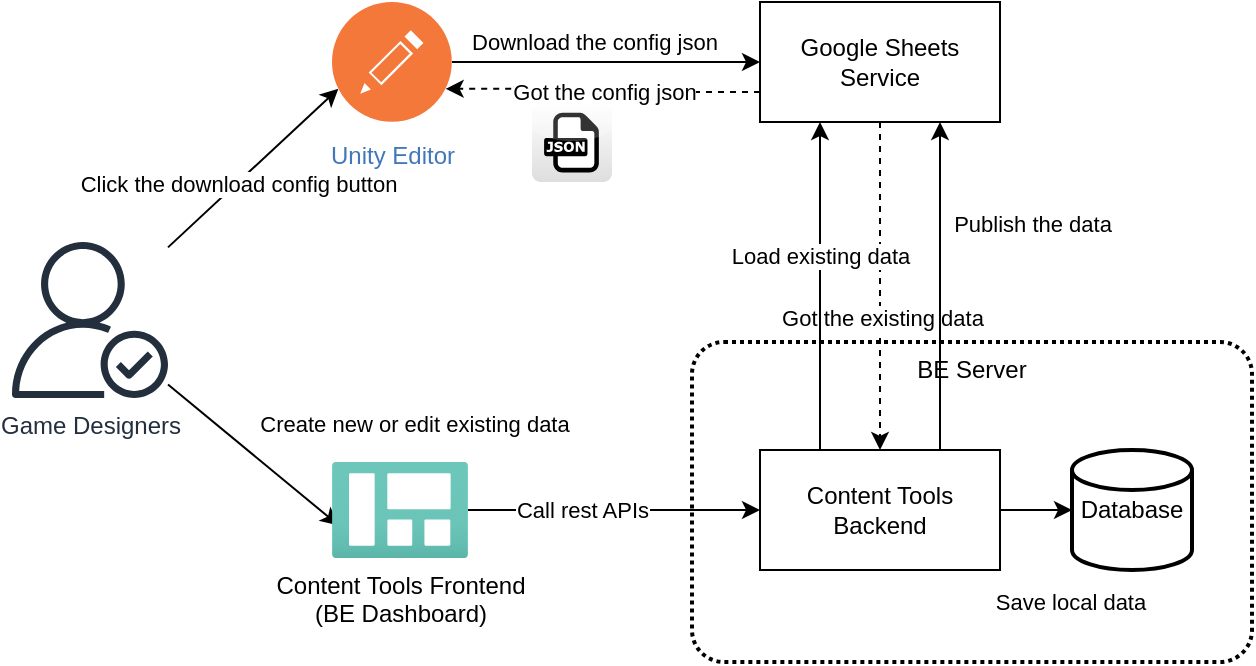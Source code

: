 <mxfile version="24.8.0" pages="3">
  <diagram name="Archetecture" id="PZ-tmw5lXGtG7qs85VaL">
    <mxGraphModel dx="1434" dy="725" grid="1" gridSize="10" guides="1" tooltips="1" connect="1" arrows="1" fold="1" page="1" pageScale="1" pageWidth="827" pageHeight="1169" math="0" shadow="0">
      <root>
        <mxCell id="0" />
        <mxCell id="1" parent="0" />
        <mxCell id="e2AFh_ndy3iAakVpakJK-13" value="BE Server" style="rounded=1;arcSize=10;dashed=1;fillColor=none;gradientColor=none;dashPattern=1 1;strokeWidth=2;verticalAlign=top;" parent="1" vertex="1">
          <mxGeometry x="380" y="260" width="280" height="160" as="geometry" />
        </mxCell>
        <mxCell id="e2AFh_ndy3iAakVpakJK-26" style="edgeStyle=orthogonalEdgeStyle;rounded=0;orthogonalLoop=1;jettySize=auto;html=1;exitX=0;exitY=0.75;exitDx=0;exitDy=0;entryX=1;entryY=0.75;entryDx=0;entryDy=0;dashed=1;" parent="1" source="e2AFh_ndy3iAakVpakJK-2" target="e2AFh_ndy3iAakVpakJK-9" edge="1">
          <mxGeometry relative="1" as="geometry" />
        </mxCell>
        <mxCell id="e2AFh_ndy3iAakVpakJK-30" value="Got the config json" style="edgeLabel;html=1;align=center;verticalAlign=middle;resizable=0;points=[];" parent="e2AFh_ndy3iAakVpakJK-26" vertex="1" connectable="0">
          <mxGeometry x="-0.022" y="1" relative="1" as="geometry">
            <mxPoint as="offset" />
          </mxGeometry>
        </mxCell>
        <mxCell id="e2AFh_ndy3iAakVpakJK-35" style="edgeStyle=orthogonalEdgeStyle;rounded=0;orthogonalLoop=1;jettySize=auto;html=1;exitX=0.5;exitY=1;exitDx=0;exitDy=0;dashed=1;entryX=0.5;entryY=0;entryDx=0;entryDy=0;" parent="1" source="e2AFh_ndy3iAakVpakJK-2" target="e2AFh_ndy3iAakVpakJK-5" edge="1">
          <mxGeometry relative="1" as="geometry">
            <mxPoint x="440" y="320" as="targetPoint" />
          </mxGeometry>
        </mxCell>
        <mxCell id="e2AFh_ndy3iAakVpakJK-36" value="Got the existing data" style="edgeLabel;html=1;align=center;verticalAlign=middle;resizable=0;points=[];" parent="e2AFh_ndy3iAakVpakJK-35" vertex="1" connectable="0">
          <mxGeometry x="0.191" y="1" relative="1" as="geometry">
            <mxPoint as="offset" />
          </mxGeometry>
        </mxCell>
        <mxCell id="e2AFh_ndy3iAakVpakJK-2" value="Google Sheets Service" style="rounded=0;whiteSpace=wrap;html=1;" parent="1" vertex="1">
          <mxGeometry x="414" y="90" width="120" height="60" as="geometry" />
        </mxCell>
        <mxCell id="e2AFh_ndy3iAakVpakJK-12" value="" style="rounded=0;orthogonalLoop=1;jettySize=auto;html=1;entryX=0.049;entryY=0.66;entryDx=0;entryDy=0;entryPerimeter=0;" parent="1" source="e2AFh_ndy3iAakVpakJK-3" target="e2AFh_ndy3iAakVpakJK-10" edge="1">
          <mxGeometry relative="1" as="geometry">
            <mxPoint x="177" y="249" as="targetPoint" />
          </mxGeometry>
        </mxCell>
        <mxCell id="e2AFh_ndy3iAakVpakJK-15" value="Create new or edit existing data" style="edgeLabel;html=1;align=center;verticalAlign=middle;resizable=0;points=[];" parent="e2AFh_ndy3iAakVpakJK-12" vertex="1" connectable="0">
          <mxGeometry x="-0.165" relative="1" as="geometry">
            <mxPoint x="87" y="-10" as="offset" />
          </mxGeometry>
        </mxCell>
        <mxCell id="e2AFh_ndy3iAakVpakJK-24" value="" style="edgeStyle=none;rounded=0;orthogonalLoop=1;jettySize=auto;html=1;entryX=0;entryY=0.75;entryDx=0;entryDy=0;" parent="1" source="e2AFh_ndy3iAakVpakJK-3" target="e2AFh_ndy3iAakVpakJK-9" edge="1">
          <mxGeometry relative="1" as="geometry">
            <mxPoint x="79" y="121" as="targetPoint" />
          </mxGeometry>
        </mxCell>
        <mxCell id="e2AFh_ndy3iAakVpakJK-27" value="Click the download config button" style="edgeLabel;html=1;align=center;verticalAlign=middle;resizable=0;points=[];" parent="e2AFh_ndy3iAakVpakJK-24" vertex="1" connectable="0">
          <mxGeometry x="-0.139" y="3" relative="1" as="geometry">
            <mxPoint y="4" as="offset" />
          </mxGeometry>
        </mxCell>
        <mxCell id="e2AFh_ndy3iAakVpakJK-3" value="Game Designers" style="sketch=0;outlineConnect=0;fontColor=#232F3E;gradientColor=none;fillColor=#232F3D;strokeColor=none;dashed=0;verticalLabelPosition=bottom;verticalAlign=top;align=center;html=1;fontSize=12;fontStyle=0;aspect=fixed;pointerEvents=1;shape=mxgraph.aws4.authenticated_user;" parent="1" vertex="1">
          <mxGeometry x="40" y="210" width="78" height="78" as="geometry" />
        </mxCell>
        <mxCell id="e2AFh_ndy3iAakVpakJK-18" style="edgeStyle=orthogonalEdgeStyle;rounded=0;orthogonalLoop=1;jettySize=auto;html=1;exitX=1;exitY=0.5;exitDx=0;exitDy=0;" parent="1" source="e2AFh_ndy3iAakVpakJK-5" target="e2AFh_ndy3iAakVpakJK-14" edge="1">
          <mxGeometry relative="1" as="geometry" />
        </mxCell>
        <mxCell id="e2AFh_ndy3iAakVpakJK-19" value="Save local data" style="edgeLabel;html=1;align=center;verticalAlign=middle;resizable=0;points=[];" parent="e2AFh_ndy3iAakVpakJK-18" vertex="1" connectable="0">
          <mxGeometry x="-0.275" relative="1" as="geometry">
            <mxPoint x="19" y="46" as="offset" />
          </mxGeometry>
        </mxCell>
        <mxCell id="e2AFh_ndy3iAakVpakJK-21" style="edgeStyle=orthogonalEdgeStyle;rounded=0;orthogonalLoop=1;jettySize=auto;html=1;exitX=0.75;exitY=0;exitDx=0;exitDy=0;entryX=0.75;entryY=1;entryDx=0;entryDy=0;" parent="1" source="e2AFh_ndy3iAakVpakJK-5" target="e2AFh_ndy3iAakVpakJK-2" edge="1">
          <mxGeometry relative="1" as="geometry" />
        </mxCell>
        <mxCell id="e2AFh_ndy3iAakVpakJK-22" value="Publish the data" style="edgeLabel;html=1;align=center;verticalAlign=middle;resizable=0;points=[];" parent="e2AFh_ndy3iAakVpakJK-21" vertex="1" connectable="0">
          <mxGeometry x="0.175" y="-2" relative="1" as="geometry">
            <mxPoint x="44" y="-17" as="offset" />
          </mxGeometry>
        </mxCell>
        <mxCell id="e2AFh_ndy3iAakVpakJK-33" style="edgeStyle=orthogonalEdgeStyle;rounded=0;orthogonalLoop=1;jettySize=auto;html=1;entryX=0.25;entryY=1;entryDx=0;entryDy=0;exitX=0.25;exitY=0;exitDx=0;exitDy=0;" parent="1" source="e2AFh_ndy3iAakVpakJK-5" target="e2AFh_ndy3iAakVpakJK-2" edge="1">
          <mxGeometry relative="1" as="geometry">
            <mxPoint x="440" y="310" as="sourcePoint" />
          </mxGeometry>
        </mxCell>
        <mxCell id="e2AFh_ndy3iAakVpakJK-34" value="Load existing data" style="edgeLabel;html=1;align=center;verticalAlign=middle;resizable=0;points=[];" parent="e2AFh_ndy3iAakVpakJK-33" vertex="1" connectable="0">
          <mxGeometry x="0.183" relative="1" as="geometry">
            <mxPoint as="offset" />
          </mxGeometry>
        </mxCell>
        <mxCell id="e2AFh_ndy3iAakVpakJK-5" value="Content Tools Backend" style="rounded=0;whiteSpace=wrap;html=1;" parent="1" vertex="1">
          <mxGeometry x="414" y="314" width="120" height="60" as="geometry" />
        </mxCell>
        <mxCell id="e2AFh_ndy3iAakVpakJK-25" style="edgeStyle=none;rounded=0;orthogonalLoop=1;jettySize=auto;html=1;exitX=1;exitY=0.5;exitDx=0;exitDy=0;entryX=0;entryY=0.5;entryDx=0;entryDy=0;" parent="1" source="e2AFh_ndy3iAakVpakJK-9" target="e2AFh_ndy3iAakVpakJK-2" edge="1">
          <mxGeometry relative="1" as="geometry" />
        </mxCell>
        <mxCell id="e2AFh_ndy3iAakVpakJK-29" value="Download the config json" style="edgeLabel;html=1;align=center;verticalAlign=middle;resizable=0;points=[];" parent="e2AFh_ndy3iAakVpakJK-25" vertex="1" connectable="0">
          <mxGeometry x="-0.151" y="-1" relative="1" as="geometry">
            <mxPoint x="5" y="-11" as="offset" />
          </mxGeometry>
        </mxCell>
        <mxCell id="e2AFh_ndy3iAakVpakJK-9" value="Unity Editor" style="image;aspect=fixed;perimeter=ellipsePerimeter;html=1;align=center;shadow=0;dashed=0;fontColor=#4277BB;labelBackgroundColor=default;fontSize=12;spacingTop=3;image=img/lib/ibm/devops/code_editor.svg;" parent="1" vertex="1">
          <mxGeometry x="200" y="90" width="60" height="60" as="geometry" />
        </mxCell>
        <mxCell id="e2AFh_ndy3iAakVpakJK-16" value="" style="edgeStyle=orthogonalEdgeStyle;rounded=0;orthogonalLoop=1;jettySize=auto;html=1;entryX=0;entryY=0.5;entryDx=0;entryDy=0;" parent="1" source="e2AFh_ndy3iAakVpakJK-10" target="e2AFh_ndy3iAakVpakJK-5" edge="1">
          <mxGeometry relative="1" as="geometry" />
        </mxCell>
        <mxCell id="e2AFh_ndy3iAakVpakJK-17" value="Call rest APIs" style="edgeLabel;html=1;align=center;verticalAlign=middle;resizable=0;points=[];" parent="e2AFh_ndy3iAakVpakJK-16" vertex="1" connectable="0">
          <mxGeometry x="-0.224" relative="1" as="geometry">
            <mxPoint as="offset" />
          </mxGeometry>
        </mxCell>
        <mxCell id="e2AFh_ndy3iAakVpakJK-10" value="Content Tools Frontend&lt;div&gt;(BE Dashboard)&lt;/div&gt;" style="image;aspect=fixed;html=1;points=[];align=center;fontSize=12;image=img/lib/azure2/general/Dashboard.svg;" parent="1" vertex="1">
          <mxGeometry x="200" y="320" width="68" height="48" as="geometry" />
        </mxCell>
        <mxCell id="e2AFh_ndy3iAakVpakJK-14" value="Database" style="strokeWidth=2;html=1;shape=mxgraph.flowchart.database;whiteSpace=wrap;" parent="1" vertex="1">
          <mxGeometry x="570" y="314" width="60" height="60" as="geometry" />
        </mxCell>
        <mxCell id="e2AFh_ndy3iAakVpakJK-38" value="" style="dashed=0;outlineConnect=0;html=1;align=center;labelPosition=center;verticalLabelPosition=bottom;verticalAlign=top;shape=mxgraph.webicons.json;gradientColor=#DFDEDE" parent="1" vertex="1">
          <mxGeometry x="300" y="140" width="40" height="40" as="geometry" />
        </mxCell>
      </root>
    </mxGraphModel>
  </diagram>
  <diagram id="7YiL6OCpexT1BlgrHoP9" name="Two environments">
    <mxGraphModel dx="1434" dy="725" grid="1" gridSize="10" guides="1" tooltips="1" connect="1" arrows="1" fold="1" page="1" pageScale="1" pageWidth="827" pageHeight="1169" math="0" shadow="0">
      <root>
        <mxCell id="0" />
        <mxCell id="1" parent="0" />
        <mxCell id="FkCqR1jMerOF3k9fk2UQ-5" style="edgeStyle=orthogonalEdgeStyle;rounded=0;orthogonalLoop=1;jettySize=auto;html=1;exitX=0.5;exitY=0;exitDx=0;exitDy=0;entryX=0.5;entryY=1;entryDx=0;entryDy=0;" parent="1" source="FkCqR1jMerOF3k9fk2UQ-1" target="FkCqR1jMerOF3k9fk2UQ-3" edge="1">
          <mxGeometry relative="1" as="geometry" />
        </mxCell>
        <mxCell id="FkCqR1jMerOF3k9fk2UQ-6" value="Push data" style="edgeLabel;html=1;align=center;verticalAlign=middle;resizable=0;points=[];" parent="FkCqR1jMerOF3k9fk2UQ-5" vertex="1" connectable="0">
          <mxGeometry x="-0.244" y="-1" relative="1" as="geometry">
            <mxPoint as="offset" />
          </mxGeometry>
        </mxCell>
        <mxCell id="RvxIFTD7O3UxZe706ZrP-1" style="edgeStyle=orthogonalEdgeStyle;rounded=0;orthogonalLoop=1;jettySize=auto;html=1;exitX=1;exitY=0.5;exitDx=0;exitDy=0;" edge="1" parent="1" source="FkCqR1jMerOF3k9fk2UQ-1">
          <mxGeometry relative="1" as="geometry">
            <mxPoint x="466" y="550" as="targetPoint" />
          </mxGeometry>
        </mxCell>
        <mxCell id="RvxIFTD7O3UxZe706ZrP-2" value="Push data" style="edgeLabel;html=1;align=center;verticalAlign=middle;resizable=0;points=[];" vertex="1" connectable="0" parent="RvxIFTD7O3UxZe706ZrP-1">
          <mxGeometry x="0.088" y="-2" relative="1" as="geometry">
            <mxPoint as="offset" />
          </mxGeometry>
        </mxCell>
        <mxCell id="FkCqR1jMerOF3k9fk2UQ-1" value="BE Test" style="rounded=0;whiteSpace=wrap;html=1;" parent="1" vertex="1">
          <mxGeometry x="250" y="520" width="120" height="60" as="geometry" />
        </mxCell>
        <mxCell id="FkCqR1jMerOF3k9fk2UQ-9" style="edgeStyle=orthogonalEdgeStyle;rounded=0;orthogonalLoop=1;jettySize=auto;html=1;entryX=0.5;entryY=1;entryDx=0;entryDy=0;exitX=0.5;exitY=0;exitDx=0;exitDy=0;" parent="1" source="FkCqR1jMerOF3k9fk2UQ-2" target="FkCqR1jMerOF3k9fk2UQ-4" edge="1">
          <mxGeometry relative="1" as="geometry" />
        </mxCell>
        <mxCell id="FkCqR1jMerOF3k9fk2UQ-10" value="Push data" style="edgeLabel;html=1;align=center;verticalAlign=middle;resizable=0;points=[];" parent="FkCqR1jMerOF3k9fk2UQ-9" vertex="1" connectable="0">
          <mxGeometry x="-0.454" y="-1" relative="1" as="geometry">
            <mxPoint y="-5" as="offset" />
          </mxGeometry>
        </mxCell>
        <mxCell id="FkCqR1jMerOF3k9fk2UQ-2" value="BE Prod" style="rounded=0;whiteSpace=wrap;html=1;" parent="1" vertex="1">
          <mxGeometry x="470" y="520" width="120" height="60" as="geometry" />
        </mxCell>
        <mxCell id="zdWdjn96ZQ6-Yqh2MaCA-3" style="edgeStyle=orthogonalEdgeStyle;rounded=0;orthogonalLoop=1;jettySize=auto;html=1;exitX=0.5;exitY=0;exitDx=0;exitDy=0;entryX=0;entryY=0.5;entryDx=0;entryDy=0;" parent="1" source="FkCqR1jMerOF3k9fk2UQ-3" target="zdWdjn96ZQ6-Yqh2MaCA-1" edge="1">
          <mxGeometry relative="1" as="geometry" />
        </mxCell>
        <mxCell id="zdWdjn96ZQ6-Yqh2MaCA-4" value="Download the config file from test GLD" style="edgeLabel;html=1;align=center;verticalAlign=middle;resizable=0;points=[];" parent="zdWdjn96ZQ6-Yqh2MaCA-3" vertex="1" connectable="0">
          <mxGeometry x="-0.33" relative="1" as="geometry">
            <mxPoint as="offset" />
          </mxGeometry>
        </mxCell>
        <mxCell id="FkCqR1jMerOF3k9fk2UQ-3" value="Glow_CocoTeam_GLD_Test" style="shape=image;html=1;verticalAlign=top;verticalLabelPosition=bottom;labelBackgroundColor=#ffffff;imageAspect=0;aspect=fixed;image=https://cdn0.iconfinder.com/data/icons/logos-brands/24/logo_brand_brands_logos_google_sheets-128.png" parent="1" vertex="1">
          <mxGeometry x="265" y="340" width="90" height="90" as="geometry" />
        </mxCell>
        <mxCell id="zdWdjn96ZQ6-Yqh2MaCA-5" style="edgeStyle=orthogonalEdgeStyle;rounded=0;orthogonalLoop=1;jettySize=auto;html=1;exitX=0.5;exitY=0;exitDx=0;exitDy=0;entryX=1;entryY=0.5;entryDx=0;entryDy=0;" parent="1" source="FkCqR1jMerOF3k9fk2UQ-4" target="zdWdjn96ZQ6-Yqh2MaCA-1" edge="1">
          <mxGeometry relative="1" as="geometry" />
        </mxCell>
        <mxCell id="zdWdjn96ZQ6-Yqh2MaCA-6" value="Download the config file from prod GLD" style="edgeLabel;html=1;align=center;verticalAlign=middle;resizable=0;points=[];" parent="zdWdjn96ZQ6-Yqh2MaCA-5" vertex="1" connectable="0">
          <mxGeometry x="-0.287" y="-1" relative="1" as="geometry">
            <mxPoint x="-1" y="2" as="offset" />
          </mxGeometry>
        </mxCell>
        <mxCell id="FkCqR1jMerOF3k9fk2UQ-4" value="Glow_CocoTeam_GLD" style="shape=image;html=1;verticalAlign=top;verticalLabelPosition=bottom;labelBackgroundColor=#ffffff;imageAspect=0;aspect=fixed;image=https://cdn0.iconfinder.com/data/icons/logos-brands/24/logo_brand_brands_logos_google_sheets-128.png" parent="1" vertex="1">
          <mxGeometry x="485" y="340" width="90" height="90" as="geometry" />
        </mxCell>
        <mxCell id="zdWdjn96ZQ6-Yqh2MaCA-1" value="Unity Editor(Test/Prod)" style="image;aspect=fixed;perimeter=ellipsePerimeter;html=1;align=center;shadow=0;dashed=0;fontColor=#4277BB;labelBackgroundColor=default;fontSize=12;spacingTop=3;image=img/lib/ibm/devops/code_editor.svg;" parent="1" vertex="1">
          <mxGeometry x="390" y="180" width="60" height="60" as="geometry" />
        </mxCell>
        <mxCell id="zdWdjn96ZQ6-Yqh2MaCA-8" value="" style="edgeStyle=orthogonalEdgeStyle;rounded=0;orthogonalLoop=1;jettySize=auto;html=1;" parent="1" source="zdWdjn96ZQ6-Yqh2MaCA-7" target="FkCqR1jMerOF3k9fk2UQ-1" edge="1">
          <mxGeometry relative="1" as="geometry" />
        </mxCell>
        <mxCell id="zdWdjn96ZQ6-Yqh2MaCA-9" value="Push data/publish tested data(recommented)" style="edgeLabel;html=1;align=center;verticalAlign=middle;resizable=0;points=[];" parent="zdWdjn96ZQ6-Yqh2MaCA-8" vertex="1" connectable="0">
          <mxGeometry y="-2" relative="1" as="geometry">
            <mxPoint as="offset" />
          </mxGeometry>
        </mxCell>
        <mxCell id="zdWdjn96ZQ6-Yqh2MaCA-11" value="" style="edgeStyle=orthogonalEdgeStyle;rounded=0;orthogonalLoop=1;jettySize=auto;html=1;entryX=0.5;entryY=1;entryDx=0;entryDy=0;dashed=1;" parent="1" source="zdWdjn96ZQ6-Yqh2MaCA-7" target="FkCqR1jMerOF3k9fk2UQ-2" edge="1">
          <mxGeometry relative="1" as="geometry">
            <mxPoint x="408" y="729" as="targetPoint" />
          </mxGeometry>
        </mxCell>
        <mxCell id="zdWdjn96ZQ6-Yqh2MaCA-12" value="Push data(not recommended)" style="edgeLabel;html=1;align=center;verticalAlign=middle;resizable=0;points=[];" parent="zdWdjn96ZQ6-Yqh2MaCA-11" vertex="1" connectable="0">
          <mxGeometry x="-0.394" y="-1" relative="1" as="geometry">
            <mxPoint as="offset" />
          </mxGeometry>
        </mxCell>
        <mxCell id="zdWdjn96ZQ6-Yqh2MaCA-7" value="Game designers" style="sketch=0;outlineConnect=0;fontColor=#232F3E;gradientColor=none;fillColor=#232F3D;strokeColor=none;dashed=0;verticalLabelPosition=bottom;verticalAlign=top;align=center;html=1;fontSize=12;fontStyle=0;aspect=fixed;pointerEvents=1;shape=mxgraph.aws4.authenticated_user;" parent="1" vertex="1">
          <mxGeometry x="271" y="690" width="78" height="78" as="geometry" />
        </mxCell>
        <mxCell id="RvxIFTD7O3UxZe706ZrP-5" value="" style="edgeStyle=orthogonalEdgeStyle;rounded=0;orthogonalLoop=1;jettySize=auto;html=1;" edge="1" parent="1" source="RvxIFTD7O3UxZe706ZrP-4" target="zdWdjn96ZQ6-Yqh2MaCA-1">
          <mxGeometry relative="1" as="geometry" />
        </mxCell>
        <mxCell id="RvxIFTD7O3UxZe706ZrP-6" value="Open" style="edgeLabel;html=1;align=center;verticalAlign=middle;resizable=0;points=[];" vertex="1" connectable="0" parent="RvxIFTD7O3UxZe706ZrP-5">
          <mxGeometry x="-0.097" relative="1" as="geometry">
            <mxPoint as="offset" />
          </mxGeometry>
        </mxCell>
        <mxCell id="RvxIFTD7O3UxZe706ZrP-4" value="Game designers" style="sketch=0;outlineConnect=0;fontColor=#232F3E;gradientColor=none;fillColor=#232F3D;strokeColor=none;dashed=0;verticalLabelPosition=bottom;verticalAlign=top;align=center;html=1;fontSize=12;fontStyle=0;aspect=fixed;pointerEvents=1;shape=mxgraph.aws4.user;" vertex="1" parent="1">
          <mxGeometry x="381" y="30" width="78" height="78" as="geometry" />
        </mxCell>
      </root>
    </mxGraphModel>
  </diagram>
  <diagram name="Data Flow" id="IIDCn_989mnYQ36uzQ2q">
    <mxGraphModel dx="1434" dy="725" grid="1" gridSize="10" guides="1" tooltips="1" connect="1" arrows="1" fold="1" page="1" pageScale="1" pageWidth="827" pageHeight="1169" math="0" shadow="0">
      <root>
        <mxCell id="meFahKRRgLV48up-7fmG-0" />
        <mxCell id="meFahKRRgLV48up-7fmG-1" parent="meFahKRRgLV48up-7fmG-0" />
        <mxCell id="nbAbs82sx-XR31HBa1pH-6" value="Game Designer" style="html=1;dashed=0;whiteSpace=wrap;labelBackgroundColor=none;fillColor=#F08E81;strokeColor=#FFFFFF;fontColor=#1A1A1A;" vertex="1" parent="meFahKRRgLV48up-7fmG-1">
          <mxGeometry x="40" y="225" width="100" height="50" as="geometry" />
        </mxCell>
        <mxCell id="nbAbs82sx-XR31HBa1pH-7" value="BE Test Server" style="html=1;dashed=0;whiteSpace=wrap;labelBackgroundColor=none;fillColor=#F08E81;strokeColor=#FFFFFF;fontColor=#1A1A1A;" vertex="1" parent="meFahKRRgLV48up-7fmG-1">
          <mxGeometry x="324" y="155" width="100" height="50" as="geometry" />
        </mxCell>
        <mxCell id="nbAbs82sx-XR31HBa1pH-8" value="BE Prod Server" style="html=1;dashed=0;whiteSpace=wrap;labelBackgroundColor=none;fillColor=#F08E81;strokeColor=#FFFFFF;fontColor=#1A1A1A;" vertex="1" parent="meFahKRRgLV48up-7fmG-1">
          <mxGeometry x="324" y="400" width="100" height="50" as="geometry" />
        </mxCell>
        <mxCell id="nbAbs82sx-XR31HBa1pH-9" value="" style="endArrow=classic;html=1;rounded=0;entryX=0;entryY=0;entryDx=0;entryDy=0;exitX=1;exitY=0;exitDx=0;exitDy=0;labelBackgroundColor=none;strokeColor=#182E3E;fontColor=default;" edge="1" parent="meFahKRRgLV48up-7fmG-1" source="nbAbs82sx-XR31HBa1pH-6" target="nbAbs82sx-XR31HBa1pH-7">
          <mxGeometry width="50" height="50" relative="1" as="geometry">
            <mxPoint x="310" y="455" as="sourcePoint" />
            <mxPoint x="360" y="405" as="targetPoint" />
            <Array as="points">
              <mxPoint x="220" y="170" />
            </Array>
          </mxGeometry>
        </mxCell>
        <mxCell id="nbAbs82sx-XR31HBa1pH-10" value="1.log in" style="edgeLabel;html=1;align=center;verticalAlign=middle;resizable=0;points=[];labelBackgroundColor=none;fontColor=#1A1A1A;" vertex="1" connectable="0" parent="nbAbs82sx-XR31HBa1pH-9">
          <mxGeometry x="-0.021" relative="1" as="geometry">
            <mxPoint x="-1" as="offset" />
          </mxGeometry>
        </mxCell>
        <mxCell id="nbAbs82sx-XR31HBa1pH-11" value="" style="endArrow=classic;html=1;rounded=0;entryX=0;entryY=0.25;entryDx=0;entryDy=0;exitX=1;exitY=0.25;exitDx=0;exitDy=0;labelBackgroundColor=none;strokeColor=#182E3E;fontColor=default;" edge="1" parent="meFahKRRgLV48up-7fmG-1" source="nbAbs82sx-XR31HBa1pH-6" target="nbAbs82sx-XR31HBa1pH-7">
          <mxGeometry width="50" height="50" relative="1" as="geometry">
            <mxPoint x="140" y="245" as="sourcePoint" />
            <mxPoint x="320" y="175" as="targetPoint" />
            <Array as="points">
              <mxPoint x="230" y="190" />
            </Array>
          </mxGeometry>
        </mxCell>
        <mxCell id="nbAbs82sx-XR31HBa1pH-12" value="2.create packs" style="edgeLabel;html=1;align=center;verticalAlign=middle;resizable=0;points=[];labelBackgroundColor=none;fontColor=#1A1A1A;" vertex="1" connectable="0" parent="nbAbs82sx-XR31HBa1pH-11">
          <mxGeometry x="-0.014" y="2" relative="1" as="geometry">
            <mxPoint x="-8" y="14" as="offset" />
          </mxGeometry>
        </mxCell>
        <mxCell id="nbAbs82sx-XR31HBa1pH-13" value="" style="endArrow=classic;html=1;rounded=0;entryX=0;entryY=0.5;entryDx=0;entryDy=0;exitX=1;exitY=0.5;exitDx=0;exitDy=0;labelBackgroundColor=none;strokeColor=#182E3E;fontColor=default;" edge="1" parent="meFahKRRgLV48up-7fmG-1" source="nbAbs82sx-XR31HBa1pH-6" target="nbAbs82sx-XR31HBa1pH-7">
          <mxGeometry width="50" height="50" relative="1" as="geometry">
            <mxPoint x="310" y="455" as="sourcePoint" />
            <mxPoint x="360" y="405" as="targetPoint" />
            <Array as="points">
              <mxPoint x="250" y="220" />
            </Array>
          </mxGeometry>
        </mxCell>
        <mxCell id="nbAbs82sx-XR31HBa1pH-14" value="3.create missions" style="edgeLabel;html=1;align=center;verticalAlign=middle;resizable=0;points=[];labelBackgroundColor=none;fontColor=#1A1A1A;" vertex="1" connectable="0" parent="nbAbs82sx-XR31HBa1pH-13">
          <mxGeometry x="-0.091" y="2" relative="1" as="geometry">
            <mxPoint x="6" y="7" as="offset" />
          </mxGeometry>
        </mxCell>
        <mxCell id="nbAbs82sx-XR31HBa1pH-16" value="" style="endArrow=classic;html=1;rounded=0;exitX=1;exitY=0.25;exitDx=0;exitDy=0;labelBackgroundColor=none;strokeColor=#182E3E;fontColor=default;" edge="1" parent="meFahKRRgLV48up-7fmG-1" source="nbAbs82sx-XR31HBa1pH-7" target="nbAbs82sx-XR31HBa1pH-18">
          <mxGeometry width="50" height="50" relative="1" as="geometry">
            <mxPoint x="310" y="455" as="sourcePoint" />
            <mxPoint x="500" y="170" as="targetPoint" />
          </mxGeometry>
        </mxCell>
        <mxCell id="nbAbs82sx-XR31HBa1pH-17" value="4.save packs/missions" style="edgeLabel;html=1;align=center;verticalAlign=middle;resizable=0;points=[];labelBackgroundColor=none;fontColor=#1A1A1A;" vertex="1" connectable="0" parent="nbAbs82sx-XR31HBa1pH-16">
          <mxGeometry x="-0.077" y="3" relative="1" as="geometry">
            <mxPoint y="-10" as="offset" />
          </mxGeometry>
        </mxCell>
        <mxCell id="nbAbs82sx-XR31HBa1pH-18" value="" style="shape=cylinder;whiteSpace=wrap;html=1;boundedLbl=1;backgroundOutline=1;labelBackgroundColor=none;fillColor=#F08E81;strokeColor=#FFFFFF;fontColor=#1A1A1A;" vertex="1" parent="meFahKRRgLV48up-7fmG-1">
          <mxGeometry x="540" y="125" width="60" height="80" as="geometry" />
        </mxCell>
        <mxCell id="nbAbs82sx-XR31HBa1pH-19" value="" style="endArrow=classic;html=1;rounded=0;entryX=0.5;entryY=1;entryDx=0;entryDy=0;exitX=0.25;exitY=0;exitDx=0;exitDy=0;labelBackgroundColor=none;strokeColor=#182E3E;fontColor=default;" edge="1" parent="meFahKRRgLV48up-7fmG-1" source="nbAbs82sx-XR31HBa1pH-7" target="nbAbs82sx-XR31HBa1pH-23">
          <mxGeometry width="50" height="50" relative="1" as="geometry">
            <mxPoint x="350" y="420" as="sourcePoint" />
            <mxPoint x="400" y="370" as="targetPoint" />
            <Array as="points" />
          </mxGeometry>
        </mxCell>
        <mxCell id="nbAbs82sx-XR31HBa1pH-20" value="5.Export mission ids" style="edgeLabel;html=1;align=center;verticalAlign=middle;resizable=0;points=[];labelBackgroundColor=none;fontColor=#1A1A1A;" vertex="1" connectable="0" parent="nbAbs82sx-XR31HBa1pH-19">
          <mxGeometry x="-0.179" y="1" relative="1" as="geometry">
            <mxPoint as="offset" />
          </mxGeometry>
        </mxCell>
        <mxCell id="nbAbs82sx-XR31HBa1pH-21" value="" style="endArrow=classic;html=1;rounded=0;entryX=0.75;entryY=0;entryDx=0;entryDy=0;exitX=1;exitY=1;exitDx=0;exitDy=0;labelBackgroundColor=none;strokeColor=#182E3E;fontColor=default;" edge="1" parent="meFahKRRgLV48up-7fmG-1" source="nbAbs82sx-XR31HBa1pH-23" target="nbAbs82sx-XR31HBa1pH-7">
          <mxGeometry width="50" height="50" relative="1" as="geometry">
            <mxPoint x="180" y="380" as="sourcePoint" />
            <mxPoint x="400" y="370" as="targetPoint" />
            <Array as="points" />
          </mxGeometry>
        </mxCell>
        <mxCell id="nbAbs82sx-XR31HBa1pH-22" value="7.Import reward/score" style="edgeLabel;html=1;align=center;verticalAlign=middle;resizable=0;points=[];labelBackgroundColor=none;fontColor=#1A1A1A;" vertex="1" connectable="0" parent="nbAbs82sx-XR31HBa1pH-21">
          <mxGeometry x="-0.114" relative="1" as="geometry">
            <mxPoint x="12" y="-8" as="offset" />
          </mxGeometry>
        </mxCell>
        <mxCell id="nbAbs82sx-XR31HBa1pH-23" value="Reward score sheets" style="html=1;dashed=0;whiteSpace=wrap;shape=mxgraph.dfd.dataStoreID;align=left;spacingLeft=3;points=[[0,0],[0.5,0],[1,0],[0,0.5],[1,0.5],[0,1],[0.5,1],[1,1]];labelBackgroundColor=none;fillColor=#F08E81;strokeColor=#FFFFFF;fontColor=#1A1A1A;" vertex="1" parent="meFahKRRgLV48up-7fmG-1">
          <mxGeometry x="300" y="40" width="100" height="30" as="geometry" />
        </mxCell>
        <mxCell id="nbAbs82sx-XR31HBa1pH-24" value="" style="endArrow=classic;html=1;rounded=0;exitX=0.5;exitY=0;exitDx=0;exitDy=0;entryX=0;entryY=0.5;entryDx=0;entryDy=0;labelBackgroundColor=none;strokeColor=#182E3E;fontColor=default;" edge="1" parent="meFahKRRgLV48up-7fmG-1" source="nbAbs82sx-XR31HBa1pH-6" target="nbAbs82sx-XR31HBa1pH-23">
          <mxGeometry width="50" height="50" relative="1" as="geometry">
            <mxPoint x="350" y="420" as="sourcePoint" />
            <mxPoint x="400" y="370" as="targetPoint" />
            <Array as="points">
              <mxPoint x="90" y="55" />
            </Array>
          </mxGeometry>
        </mxCell>
        <mxCell id="nbAbs82sx-XR31HBa1pH-25" value="6.Calculate reward/score" style="edgeLabel;html=1;align=center;verticalAlign=middle;resizable=0;points=[];labelBackgroundColor=none;fontColor=#1A1A1A;" vertex="1" connectable="0" parent="nbAbs82sx-XR31HBa1pH-24">
          <mxGeometry x="0.011" y="-1" relative="1" as="geometry">
            <mxPoint as="offset" />
          </mxGeometry>
        </mxCell>
        <mxCell id="nbAbs82sx-XR31HBa1pH-26" value="" style="endArrow=classic;html=1;rounded=0;exitX=1;exitY=0.75;exitDx=0;exitDy=0;entryX=0;entryY=0.75;entryDx=0;entryDy=0;labelBackgroundColor=none;strokeColor=#182E3E;fontColor=default;" edge="1" parent="meFahKRRgLV48up-7fmG-1" source="nbAbs82sx-XR31HBa1pH-6" target="nbAbs82sx-XR31HBa1pH-7">
          <mxGeometry width="50" height="50" relative="1" as="geometry">
            <mxPoint x="350" y="240" as="sourcePoint" />
            <mxPoint x="400" y="190" as="targetPoint" />
            <Array as="points">
              <mxPoint x="240" y="260" />
            </Array>
          </mxGeometry>
        </mxCell>
        <mxCell id="nbAbs82sx-XR31HBa1pH-27" value="8.push to GLD" style="edgeLabel;html=1;align=center;verticalAlign=middle;resizable=0;points=[];labelBackgroundColor=none;fontColor=#1A1A1A;" vertex="1" connectable="0" parent="nbAbs82sx-XR31HBa1pH-26">
          <mxGeometry x="-0.345" y="2" relative="1" as="geometry">
            <mxPoint as="offset" />
          </mxGeometry>
        </mxCell>
        <mxCell id="nbAbs82sx-XR31HBa1pH-28" value="Glow_CocoTeam_GLD_Test" style="html=1;dashed=0;whiteSpace=wrap;shape=mxgraph.dfd.dataStoreID;align=left;spacingLeft=3;points=[[0,0],[0.5,0],[1,0],[0,0.5],[1,0.5],[0,1],[0.5,1],[1,1]];labelBackgroundColor=none;fillColor=#F08E81;strokeColor=#FFFFFF;fontColor=#1A1A1A;" vertex="1" parent="meFahKRRgLV48up-7fmG-1">
          <mxGeometry x="660" y="175" width="100" height="30" as="geometry" />
        </mxCell>
        <mxCell id="nbAbs82sx-XR31HBa1pH-29" value="" style="endArrow=classic;html=1;rounded=0;strokeColor=#182E3E;fontColor=#1A1A1A;entryX=0;entryY=0;entryDx=0;entryDy=0;exitX=1;exitY=0.5;exitDx=0;exitDy=0;" edge="1" parent="meFahKRRgLV48up-7fmG-1" source="nbAbs82sx-XR31HBa1pH-7" target="nbAbs82sx-XR31HBa1pH-28">
          <mxGeometry width="50" height="50" relative="1" as="geometry">
            <mxPoint x="370" y="390" as="sourcePoint" />
            <mxPoint x="420" y="340" as="targetPoint" />
          </mxGeometry>
        </mxCell>
        <mxCell id="nbAbs82sx-XR31HBa1pH-30" value="9.write missions to GLD" style="edgeLabel;html=1;align=center;verticalAlign=middle;resizable=0;points=[];strokeColor=#FFFFFF;fontColor=#1A1A1A;fillColor=#F08E81;" vertex="1" connectable="0" parent="nbAbs82sx-XR31HBa1pH-29">
          <mxGeometry x="-0.525" y="4" relative="1" as="geometry">
            <mxPoint x="10" as="offset" />
          </mxGeometry>
        </mxCell>
        <mxCell id="nbAbs82sx-XR31HBa1pH-31" value="" style="endArrow=classic;html=1;rounded=0;strokeColor=#182E3E;fontColor=#1A1A1A;entryX=1;entryY=0.75;entryDx=0;entryDy=0;exitX=0;exitY=0.5;exitDx=0;exitDy=0;" edge="1" parent="meFahKRRgLV48up-7fmG-1" source="nbAbs82sx-XR31HBa1pH-28" target="nbAbs82sx-XR31HBa1pH-7">
          <mxGeometry width="50" height="50" relative="1" as="geometry">
            <mxPoint x="370" y="390" as="sourcePoint" />
            <mxPoint x="420" y="340" as="targetPoint" />
          </mxGeometry>
        </mxCell>
        <mxCell id="nbAbs82sx-XR31HBa1pH-32" value="3.1 create existing missions" style="edgeLabel;html=1;align=center;verticalAlign=middle;resizable=0;points=[];strokeColor=#FFFFFF;fontColor=#1A1A1A;fillColor=#F08E81;" vertex="1" connectable="0" parent="nbAbs82sx-XR31HBa1pH-31">
          <mxGeometry x="0.61" y="1" relative="1" as="geometry">
            <mxPoint x="30" as="offset" />
          </mxGeometry>
        </mxCell>
        <mxCell id="nbAbs82sx-XR31HBa1pH-33" value="" style="endArrow=classic;html=1;rounded=0;strokeColor=#182E3E;fontColor=#1A1A1A;exitX=0.5;exitY=1;exitDx=0;exitDy=0;" edge="1" parent="meFahKRRgLV48up-7fmG-1" source="nbAbs82sx-XR31HBa1pH-7" target="nbAbs82sx-XR31HBa1pH-8">
          <mxGeometry width="50" height="50" relative="1" as="geometry">
            <mxPoint x="370" y="390" as="sourcePoint" />
            <mxPoint x="420" y="340" as="targetPoint" />
          </mxGeometry>
        </mxCell>
        <mxCell id="nbAbs82sx-XR31HBa1pH-34" value="12.copy to prod" style="edgeLabel;html=1;align=center;verticalAlign=middle;resizable=0;points=[];strokeColor=#FFFFFF;fontColor=#1A1A1A;fillColor=#F08E81;" vertex="1" connectable="0" parent="nbAbs82sx-XR31HBa1pH-33">
          <mxGeometry x="-0.139" y="-1" relative="1" as="geometry">
            <mxPoint as="offset" />
          </mxGeometry>
        </mxCell>
        <mxCell id="nbAbs82sx-XR31HBa1pH-35" value="" style="shape=cylinder;whiteSpace=wrap;html=1;boundedLbl=1;backgroundOutline=1;strokeColor=#FFFFFF;fontColor=#1A1A1A;fillColor=#F08E81;" vertex="1" parent="meFahKRRgLV48up-7fmG-1">
          <mxGeometry x="550" y="370" width="60" height="80" as="geometry" />
        </mxCell>
        <mxCell id="nbAbs82sx-XR31HBa1pH-36" value="" style="endArrow=classic;html=1;rounded=0;strokeColor=#182E3E;fontColor=#1A1A1A;exitX=1;exitY=0.25;exitDx=0;exitDy=0;" edge="1" parent="meFahKRRgLV48up-7fmG-1" source="nbAbs82sx-XR31HBa1pH-8" target="nbAbs82sx-XR31HBa1pH-35">
          <mxGeometry width="50" height="50" relative="1" as="geometry">
            <mxPoint x="370" y="390" as="sourcePoint" />
            <mxPoint x="420" y="340" as="targetPoint" />
          </mxGeometry>
        </mxCell>
        <mxCell id="nbAbs82sx-XR31HBa1pH-37" value="13.save packs/missions" style="edgeLabel;html=1;align=center;verticalAlign=middle;resizable=0;points=[];strokeColor=#FFFFFF;fontColor=#1A1A1A;fillColor=#F08E81;" vertex="1" connectable="0" parent="nbAbs82sx-XR31HBa1pH-36">
          <mxGeometry x="-0.333" y="3" relative="1" as="geometry">
            <mxPoint x="14" y="-9" as="offset" />
          </mxGeometry>
        </mxCell>
        <mxCell id="nbAbs82sx-XR31HBa1pH-38" value="Glow_CocoTeam_GLD" style="html=1;dashed=0;whiteSpace=wrap;shape=mxgraph.dfd.dataStoreID;align=left;spacingLeft=3;points=[[0,0],[0.5,0],[1,0],[0,0.5],[1,0.5],[0,1],[0.5,1],[1,1]];strokeColor=#FFFFFF;fontColor=#1A1A1A;fillColor=#F08E81;" vertex="1" parent="meFahKRRgLV48up-7fmG-1">
          <mxGeometry x="670" y="410" width="100" height="30" as="geometry" />
        </mxCell>
        <mxCell id="nbAbs82sx-XR31HBa1pH-39" value="" style="endArrow=classic;html=1;rounded=0;strokeColor=#182E3E;fontColor=#1A1A1A;entryX=0;entryY=0;entryDx=0;entryDy=0;exitX=1;exitY=1;exitDx=0;exitDy=0;" edge="1" parent="meFahKRRgLV48up-7fmG-1" source="nbAbs82sx-XR31HBa1pH-6" target="nbAbs82sx-XR31HBa1pH-8">
          <mxGeometry width="50" height="50" relative="1" as="geometry">
            <mxPoint x="115" y="275" as="sourcePoint" />
            <mxPoint x="420" y="340" as="targetPoint" />
          </mxGeometry>
        </mxCell>
        <mxCell id="nbAbs82sx-XR31HBa1pH-40" value="14.log in" style="edgeLabel;html=1;align=center;verticalAlign=middle;resizable=0;points=[];strokeColor=#FFFFFF;fontColor=#1A1A1A;fillColor=#F08E81;" vertex="1" connectable="0" parent="nbAbs82sx-XR31HBa1pH-39">
          <mxGeometry x="-0.143" y="-1" relative="1" as="geometry">
            <mxPoint y="-1" as="offset" />
          </mxGeometry>
        </mxCell>
        <mxCell id="nbAbs82sx-XR31HBa1pH-41" value="" style="endArrow=classic;html=1;rounded=0;strokeColor=#182E3E;fontColor=#1A1A1A;entryX=0;entryY=0.5;entryDx=0;entryDy=0;exitX=0.75;exitY=1;exitDx=0;exitDy=0;" edge="1" parent="meFahKRRgLV48up-7fmG-1" source="nbAbs82sx-XR31HBa1pH-6" target="nbAbs82sx-XR31HBa1pH-8">
          <mxGeometry width="50" height="50" relative="1" as="geometry">
            <mxPoint x="370" y="390" as="sourcePoint" />
            <mxPoint x="420" y="340" as="targetPoint" />
          </mxGeometry>
        </mxCell>
        <mxCell id="nbAbs82sx-XR31HBa1pH-42" value="15.push to GLD" style="edgeLabel;html=1;align=center;verticalAlign=middle;resizable=0;points=[];strokeColor=#FFFFFF;fontColor=#1A1A1A;fillColor=#F08E81;" vertex="1" connectable="0" parent="nbAbs82sx-XR31HBa1pH-41">
          <mxGeometry x="-0.125" y="-3" relative="1" as="geometry">
            <mxPoint as="offset" />
          </mxGeometry>
        </mxCell>
        <mxCell id="nbAbs82sx-XR31HBa1pH-43" value="" style="endArrow=classic;html=1;rounded=0;strokeColor=#182E3E;fontColor=#1A1A1A;entryX=0;entryY=0.5;entryDx=0;entryDy=0;exitX=1;exitY=0.5;exitDx=0;exitDy=0;" edge="1" parent="meFahKRRgLV48up-7fmG-1" source="nbAbs82sx-XR31HBa1pH-8" target="nbAbs82sx-XR31HBa1pH-38">
          <mxGeometry width="50" height="50" relative="1" as="geometry">
            <mxPoint x="370" y="280" as="sourcePoint" />
            <mxPoint x="420" y="230" as="targetPoint" />
          </mxGeometry>
        </mxCell>
        <mxCell id="nbAbs82sx-XR31HBa1pH-44" value="16.write missions to GLD" style="edgeLabel;html=1;align=center;verticalAlign=middle;resizable=0;points=[];strokeColor=#FFFFFF;fontColor=#1A1A1A;fillColor=#F08E81;" vertex="1" connectable="0" parent="nbAbs82sx-XR31HBa1pH-43">
          <mxGeometry x="-0.28" y="1" relative="1" as="geometry">
            <mxPoint as="offset" />
          </mxGeometry>
        </mxCell>
        <mxCell id="nbAbs82sx-XR31HBa1pH-45" value="Unity Editor" style="html=1;dashed=0;whiteSpace=wrap;strokeColor=#FFFFFF;fontColor=#1A1A1A;fillColor=#F08E81;" vertex="1" parent="meFahKRRgLV48up-7fmG-1">
          <mxGeometry x="40" y="550" width="100" height="50" as="geometry" />
        </mxCell>
        <mxCell id="nbAbs82sx-XR31HBa1pH-46" value="" style="endArrow=classic;html=1;rounded=0;strokeColor=#182E3E;fontColor=#1A1A1A;exitX=0.5;exitY=1;exitDx=0;exitDy=0;entryX=0.5;entryY=0;entryDx=0;entryDy=0;" edge="1" parent="meFahKRRgLV48up-7fmG-1" source="nbAbs82sx-XR31HBa1pH-6" target="nbAbs82sx-XR31HBa1pH-45">
          <mxGeometry width="50" height="50" relative="1" as="geometry">
            <mxPoint x="370" y="340" as="sourcePoint" />
            <mxPoint x="420" y="290" as="targetPoint" />
          </mxGeometry>
        </mxCell>
        <mxCell id="nbAbs82sx-XR31HBa1pH-47" value="10.open unity editor" style="edgeLabel;html=1;align=center;verticalAlign=middle;resizable=0;points=[];strokeColor=#FFFFFF;fontColor=#1A1A1A;fillColor=#F08E81;" vertex="1" connectable="0" parent="nbAbs82sx-XR31HBa1pH-46">
          <mxGeometry x="-0.018" y="1" relative="1" as="geometry">
            <mxPoint as="offset" />
          </mxGeometry>
        </mxCell>
        <mxCell id="nbAbs82sx-XR31HBa1pH-48" value="" style="endArrow=classic;html=1;rounded=0;strokeColor=#182E3E;fontColor=#1A1A1A;exitX=0;exitY=1;exitDx=0;exitDy=0;entryX=1;entryY=0.25;entryDx=0;entryDy=0;" edge="1" parent="meFahKRRgLV48up-7fmG-1" source="nbAbs82sx-XR31HBa1pH-28" target="nbAbs82sx-XR31HBa1pH-45">
          <mxGeometry width="50" height="50" relative="1" as="geometry">
            <mxPoint x="370" y="420" as="sourcePoint" />
            <mxPoint x="420" y="370" as="targetPoint" />
            <Array as="points">
              <mxPoint x="660" y="560" />
            </Array>
          </mxGeometry>
        </mxCell>
        <mxCell id="nbAbs82sx-XR31HBa1pH-49" value="11. download the GLD json" style="edgeLabel;html=1;align=center;verticalAlign=middle;resizable=0;points=[];strokeColor=#FFFFFF;fontColor=#1A1A1A;fillColor=#F08E81;" vertex="1" connectable="0" parent="nbAbs82sx-XR31HBa1pH-48">
          <mxGeometry x="0.518" y="-2" relative="1" as="geometry">
            <mxPoint as="offset" />
          </mxGeometry>
        </mxCell>
        <mxCell id="nbAbs82sx-XR31HBa1pH-50" value="Client game developer" style="html=1;dashed=0;whiteSpace=wrap;strokeColor=#FFFFFF;fontColor=#1A1A1A;fillColor=#F08E81;" vertex="1" parent="meFahKRRgLV48up-7fmG-1">
          <mxGeometry x="40" y="720" width="100" height="50" as="geometry" />
        </mxCell>
        <mxCell id="nbAbs82sx-XR31HBa1pH-51" value="" style="endArrow=classic;html=1;rounded=0;strokeColor=#182E3E;fontColor=#1A1A1A;exitX=0.5;exitY=0;exitDx=0;exitDy=0;" edge="1" parent="meFahKRRgLV48up-7fmG-1" source="nbAbs82sx-XR31HBa1pH-50" target="nbAbs82sx-XR31HBa1pH-45">
          <mxGeometry width="50" height="50" relative="1" as="geometry">
            <mxPoint x="370" y="650" as="sourcePoint" />
            <mxPoint x="420" y="600" as="targetPoint" />
          </mxGeometry>
        </mxCell>
        <mxCell id="nbAbs82sx-XR31HBa1pH-52" value="17. open unity editor" style="edgeLabel;html=1;align=center;verticalAlign=middle;resizable=0;points=[];strokeColor=#FFFFFF;fontColor=#1A1A1A;fillColor=#F08E81;" vertex="1" connectable="0" parent="nbAbs82sx-XR31HBa1pH-51">
          <mxGeometry x="-0.15" y="-1" relative="1" as="geometry">
            <mxPoint as="offset" />
          </mxGeometry>
        </mxCell>
        <mxCell id="nbAbs82sx-XR31HBa1pH-53" value="" style="endArrow=classic;html=1;rounded=0;strokeColor=#182E3E;fontColor=#1A1A1A;exitX=0.5;exitY=1;exitDx=0;exitDy=0;entryX=1;entryY=0.75;entryDx=0;entryDy=0;" edge="1" parent="meFahKRRgLV48up-7fmG-1" source="nbAbs82sx-XR31HBa1pH-38" target="nbAbs82sx-XR31HBa1pH-45">
          <mxGeometry width="50" height="50" relative="1" as="geometry">
            <mxPoint x="370" y="650" as="sourcePoint" />
            <mxPoint x="420" y="600" as="targetPoint" />
            <Array as="points">
              <mxPoint x="720" y="588" />
            </Array>
          </mxGeometry>
        </mxCell>
        <mxCell id="nbAbs82sx-XR31HBa1pH-54" value="18. download the live GLD json" style="edgeLabel;html=1;align=center;verticalAlign=middle;resizable=0;points=[];strokeColor=#FFFFFF;fontColor=#1A1A1A;fillColor=#F08E81;" vertex="1" connectable="0" parent="nbAbs82sx-XR31HBa1pH-53">
          <mxGeometry x="0.538" y="-3" relative="1" as="geometry">
            <mxPoint as="offset" />
          </mxGeometry>
        </mxCell>
      </root>
    </mxGraphModel>
  </diagram>
</mxfile>
